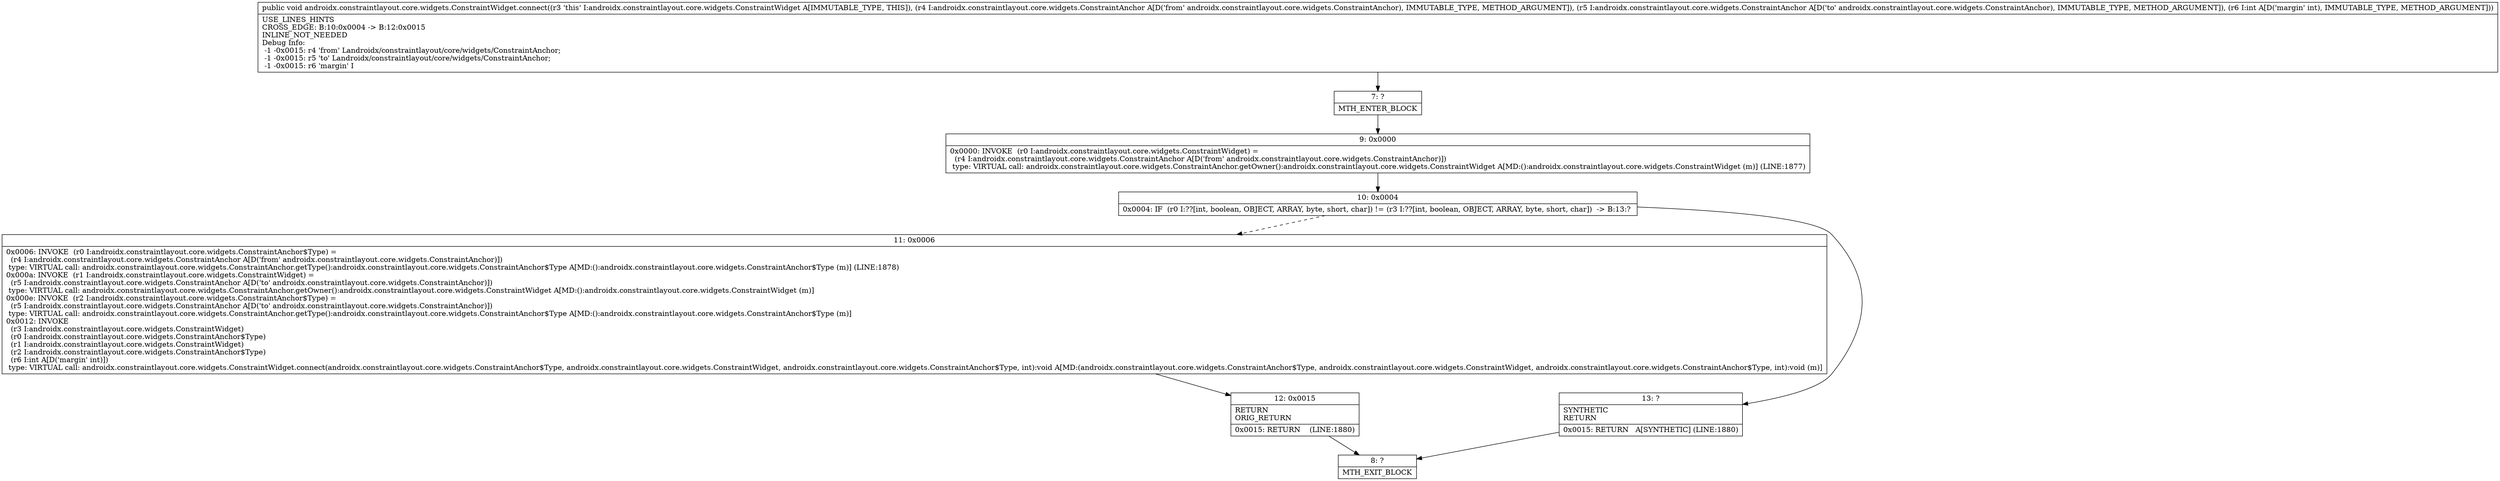digraph "CFG forandroidx.constraintlayout.core.widgets.ConstraintWidget.connect(Landroidx\/constraintlayout\/core\/widgets\/ConstraintAnchor;Landroidx\/constraintlayout\/core\/widgets\/ConstraintAnchor;I)V" {
Node_7 [shape=record,label="{7\:\ ?|MTH_ENTER_BLOCK\l}"];
Node_9 [shape=record,label="{9\:\ 0x0000|0x0000: INVOKE  (r0 I:androidx.constraintlayout.core.widgets.ConstraintWidget) = \l  (r4 I:androidx.constraintlayout.core.widgets.ConstraintAnchor A[D('from' androidx.constraintlayout.core.widgets.ConstraintAnchor)])\l type: VIRTUAL call: androidx.constraintlayout.core.widgets.ConstraintAnchor.getOwner():androidx.constraintlayout.core.widgets.ConstraintWidget A[MD:():androidx.constraintlayout.core.widgets.ConstraintWidget (m)] (LINE:1877)\l}"];
Node_10 [shape=record,label="{10\:\ 0x0004|0x0004: IF  (r0 I:??[int, boolean, OBJECT, ARRAY, byte, short, char]) != (r3 I:??[int, boolean, OBJECT, ARRAY, byte, short, char])  \-\> B:13:? \l}"];
Node_11 [shape=record,label="{11\:\ 0x0006|0x0006: INVOKE  (r0 I:androidx.constraintlayout.core.widgets.ConstraintAnchor$Type) = \l  (r4 I:androidx.constraintlayout.core.widgets.ConstraintAnchor A[D('from' androidx.constraintlayout.core.widgets.ConstraintAnchor)])\l type: VIRTUAL call: androidx.constraintlayout.core.widgets.ConstraintAnchor.getType():androidx.constraintlayout.core.widgets.ConstraintAnchor$Type A[MD:():androidx.constraintlayout.core.widgets.ConstraintAnchor$Type (m)] (LINE:1878)\l0x000a: INVOKE  (r1 I:androidx.constraintlayout.core.widgets.ConstraintWidget) = \l  (r5 I:androidx.constraintlayout.core.widgets.ConstraintAnchor A[D('to' androidx.constraintlayout.core.widgets.ConstraintAnchor)])\l type: VIRTUAL call: androidx.constraintlayout.core.widgets.ConstraintAnchor.getOwner():androidx.constraintlayout.core.widgets.ConstraintWidget A[MD:():androidx.constraintlayout.core.widgets.ConstraintWidget (m)]\l0x000e: INVOKE  (r2 I:androidx.constraintlayout.core.widgets.ConstraintAnchor$Type) = \l  (r5 I:androidx.constraintlayout.core.widgets.ConstraintAnchor A[D('to' androidx.constraintlayout.core.widgets.ConstraintAnchor)])\l type: VIRTUAL call: androidx.constraintlayout.core.widgets.ConstraintAnchor.getType():androidx.constraintlayout.core.widgets.ConstraintAnchor$Type A[MD:():androidx.constraintlayout.core.widgets.ConstraintAnchor$Type (m)]\l0x0012: INVOKE  \l  (r3 I:androidx.constraintlayout.core.widgets.ConstraintWidget)\l  (r0 I:androidx.constraintlayout.core.widgets.ConstraintAnchor$Type)\l  (r1 I:androidx.constraintlayout.core.widgets.ConstraintWidget)\l  (r2 I:androidx.constraintlayout.core.widgets.ConstraintAnchor$Type)\l  (r6 I:int A[D('margin' int)])\l type: VIRTUAL call: androidx.constraintlayout.core.widgets.ConstraintWidget.connect(androidx.constraintlayout.core.widgets.ConstraintAnchor$Type, androidx.constraintlayout.core.widgets.ConstraintWidget, androidx.constraintlayout.core.widgets.ConstraintAnchor$Type, int):void A[MD:(androidx.constraintlayout.core.widgets.ConstraintAnchor$Type, androidx.constraintlayout.core.widgets.ConstraintWidget, androidx.constraintlayout.core.widgets.ConstraintAnchor$Type, int):void (m)]\l}"];
Node_12 [shape=record,label="{12\:\ 0x0015|RETURN\lORIG_RETURN\l|0x0015: RETURN    (LINE:1880)\l}"];
Node_8 [shape=record,label="{8\:\ ?|MTH_EXIT_BLOCK\l}"];
Node_13 [shape=record,label="{13\:\ ?|SYNTHETIC\lRETURN\l|0x0015: RETURN   A[SYNTHETIC] (LINE:1880)\l}"];
MethodNode[shape=record,label="{public void androidx.constraintlayout.core.widgets.ConstraintWidget.connect((r3 'this' I:androidx.constraintlayout.core.widgets.ConstraintWidget A[IMMUTABLE_TYPE, THIS]), (r4 I:androidx.constraintlayout.core.widgets.ConstraintAnchor A[D('from' androidx.constraintlayout.core.widgets.ConstraintAnchor), IMMUTABLE_TYPE, METHOD_ARGUMENT]), (r5 I:androidx.constraintlayout.core.widgets.ConstraintAnchor A[D('to' androidx.constraintlayout.core.widgets.ConstraintAnchor), IMMUTABLE_TYPE, METHOD_ARGUMENT]), (r6 I:int A[D('margin' int), IMMUTABLE_TYPE, METHOD_ARGUMENT]))  | USE_LINES_HINTS\lCROSS_EDGE: B:10:0x0004 \-\> B:12:0x0015\lINLINE_NOT_NEEDED\lDebug Info:\l  \-1 \-0x0015: r4 'from' Landroidx\/constraintlayout\/core\/widgets\/ConstraintAnchor;\l  \-1 \-0x0015: r5 'to' Landroidx\/constraintlayout\/core\/widgets\/ConstraintAnchor;\l  \-1 \-0x0015: r6 'margin' I\l}"];
MethodNode -> Node_7;Node_7 -> Node_9;
Node_9 -> Node_10;
Node_10 -> Node_11[style=dashed];
Node_10 -> Node_13;
Node_11 -> Node_12;
Node_12 -> Node_8;
Node_13 -> Node_8;
}

